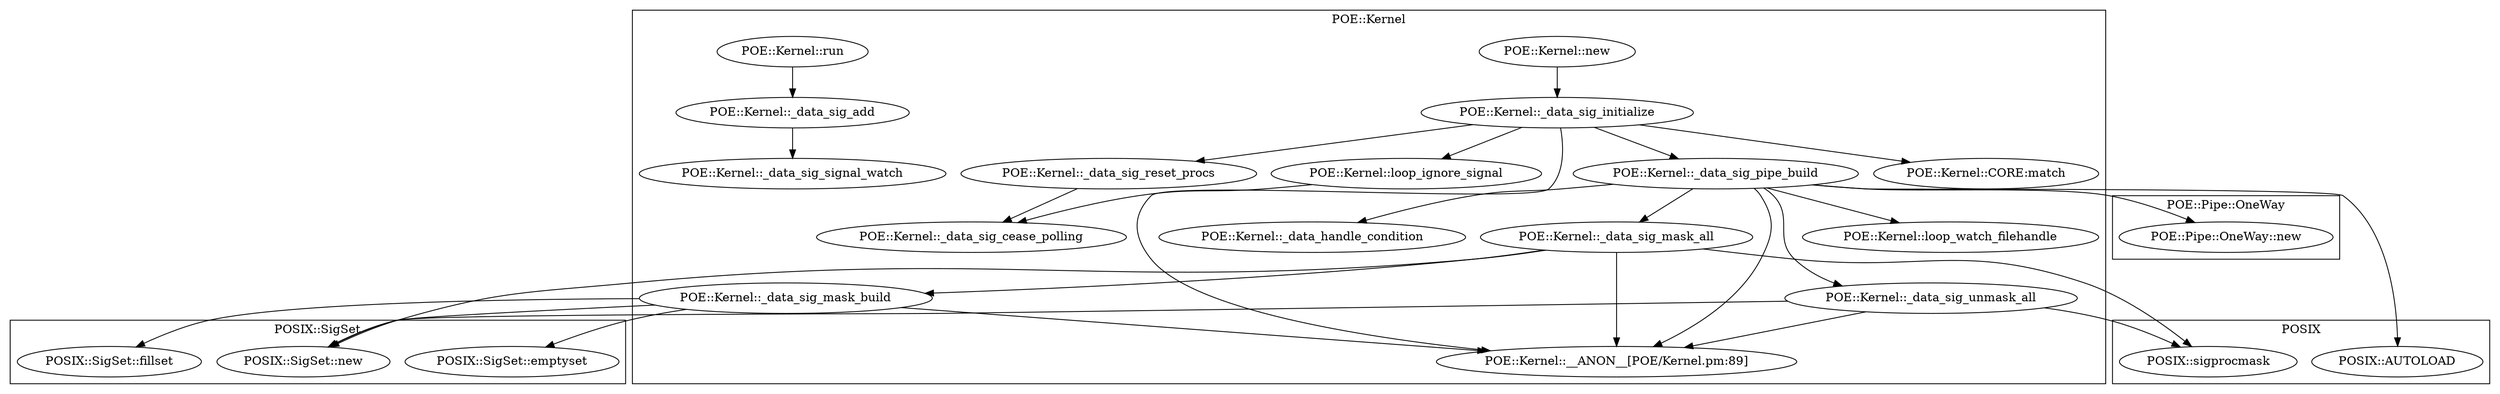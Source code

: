 digraph {
graph [overlap=false]
subgraph cluster_POE_Kernel {
	label="POE::Kernel";
	"POE::Kernel::new";
	"POE::Kernel::__ANON__[POE/Kernel.pm:89]";
	"POE::Kernel::loop_ignore_signal";
	"POE::Kernel::loop_watch_filehandle";
	"POE::Kernel::_data_sig_reset_procs";
	"POE::Kernel::CORE:match";
	"POE::Kernel::_data_sig_signal_watch";
	"POE::Kernel::_data_sig_cease_polling";
	"POE::Kernel::_data_sig_add";
	"POE::Kernel::_data_sig_initialize";
	"POE::Kernel::_data_sig_mask_build";
	"POE::Kernel::_data_handle_condition";
	"POE::Kernel::run";
	"POE::Kernel::_data_sig_unmask_all";
	"POE::Kernel::_data_sig_mask_all";
	"POE::Kernel::_data_sig_pipe_build";
}
subgraph cluster_POE_Pipe_OneWay {
	label="POE::Pipe::OneWay";
	"POE::Pipe::OneWay::new";
}
subgraph cluster_POSIX {
	label="POSIX";
	"POSIX::AUTOLOAD";
	"POSIX::sigprocmask";
}
subgraph cluster_POSIX_SigSet {
	label="POSIX::SigSet";
	"POSIX::SigSet::new";
	"POSIX::SigSet::emptyset";
	"POSIX::SigSet::fillset";
}
"POE::Kernel::_data_sig_initialize" -> "POE::Kernel::loop_ignore_signal";
"POE::Kernel::_data_sig_pipe_build" -> "POE::Kernel::loop_watch_filehandle";
"POE::Kernel::_data_sig_initialize" -> "POE::Kernel::CORE:match";
"POE::Kernel::_data_sig_unmask_all" -> "POSIX::sigprocmask";
"POE::Kernel::_data_sig_mask_all" -> "POSIX::sigprocmask";
"POE::Kernel::_data_sig_add" -> "POE::Kernel::_data_sig_signal_watch";
"POE::Kernel::run" -> "POE::Kernel::_data_sig_add";
"POE::Kernel::_data_sig_unmask_all" -> "POSIX::SigSet::new";
"POE::Kernel::_data_sig_mask_all" -> "POSIX::SigSet::new";
"POE::Kernel::_data_sig_mask_build" -> "POSIX::SigSet::new";
"POE::Kernel::new" -> "POE::Kernel::_data_sig_initialize";
"POE::Kernel::_data_sig_pipe_build" -> "POSIX::AUTOLOAD";
"POE::Kernel::_data_sig_mask_build" -> "POSIX::SigSet::emptyset";
"POE::Kernel::_data_sig_mask_all" -> "POE::Kernel::_data_sig_mask_build";
"POE::Kernel::_data_sig_pipe_build" -> "POE::Kernel::_data_handle_condition";
"POE::Kernel::_data_sig_pipe_build" -> "POE::Kernel::_data_sig_unmask_all";
"POE::Kernel::_data_sig_pipe_build" -> "POE::Kernel::_data_sig_mask_all";
"POE::Kernel::_data_sig_initialize" -> "POE::Kernel::_data_sig_pipe_build";
"POE::Kernel::_data_sig_pipe_build" -> "POE::Pipe::OneWay::new";
"POE::Kernel::_data_sig_unmask_all" -> "POE::Kernel::__ANON__[POE/Kernel.pm:89]";
"POE::Kernel::_data_sig_mask_all" -> "POE::Kernel::__ANON__[POE/Kernel.pm:89]";
"POE::Kernel::_data_sig_pipe_build" -> "POE::Kernel::__ANON__[POE/Kernel.pm:89]";
"POE::Kernel::_data_sig_initialize" -> "POE::Kernel::__ANON__[POE/Kernel.pm:89]";
"POE::Kernel::_data_sig_mask_build" -> "POE::Kernel::__ANON__[POE/Kernel.pm:89]";
"POE::Kernel::_data_sig_initialize" -> "POE::Kernel::_data_sig_reset_procs";
"POE::Kernel::loop_ignore_signal" -> "POE::Kernel::_data_sig_cease_polling";
"POE::Kernel::_data_sig_reset_procs" -> "POE::Kernel::_data_sig_cease_polling";
"POE::Kernel::_data_sig_mask_build" -> "POSIX::SigSet::fillset";
}
